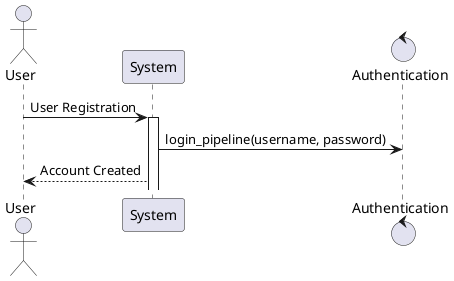 @startuml user_registration
actor User
participant "System" as system
control "Authentication" as auth
User -> system: User Registration
activate system
system -> auth: login_pipeline(username, password)
system --> User: Account Created
@enduml